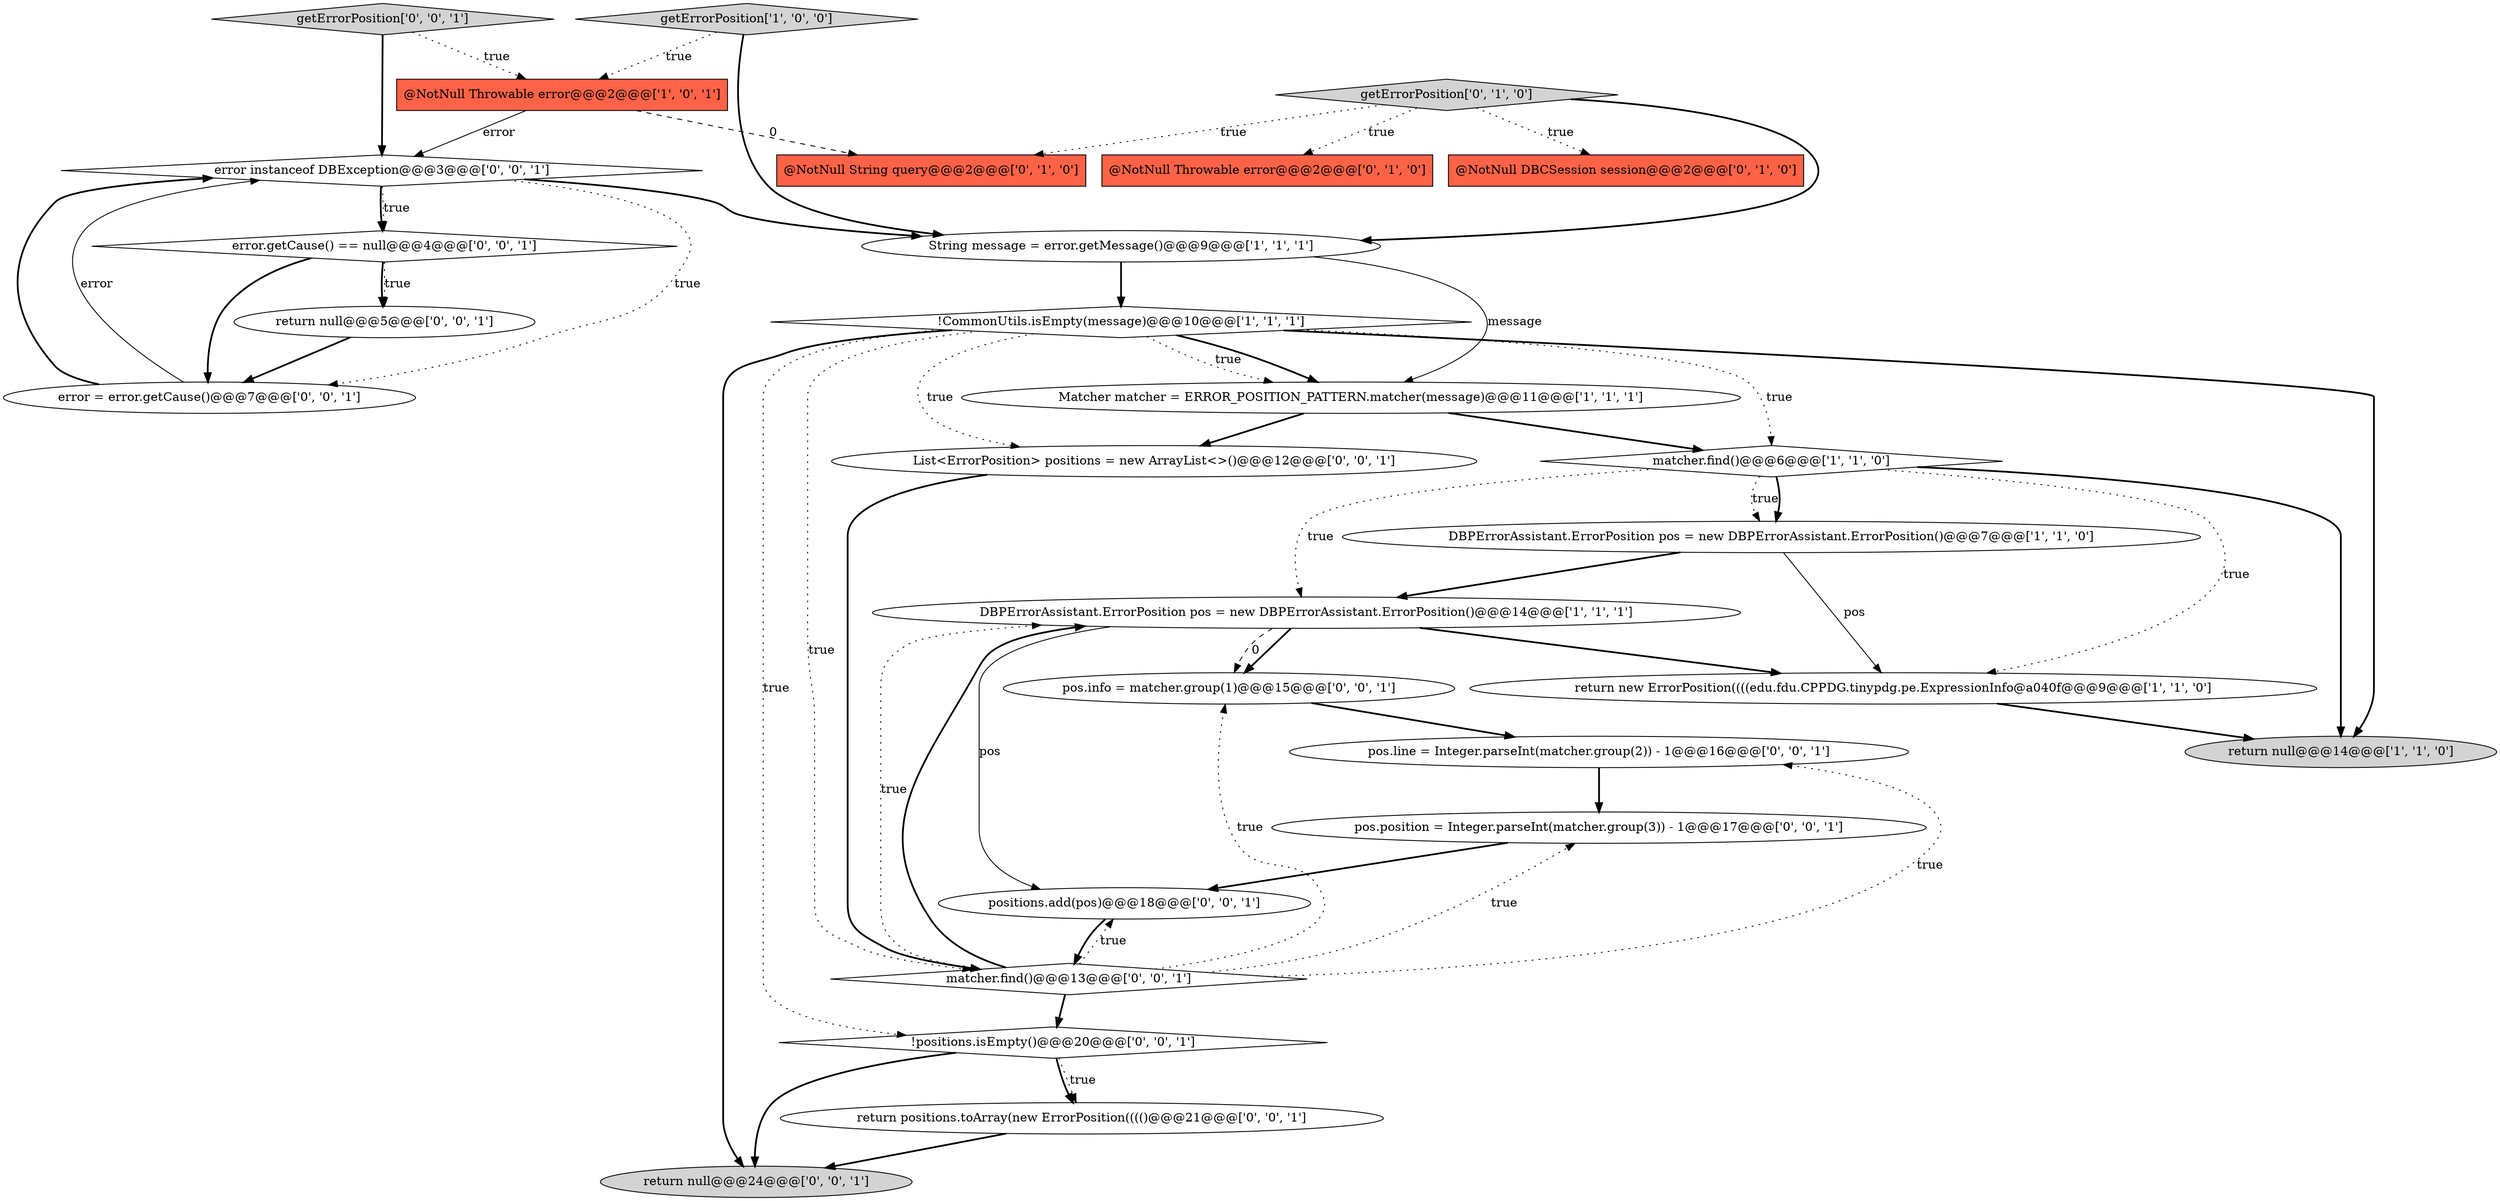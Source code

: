 digraph {
9 [style = filled, label = "return new ErrorPosition((((edu.fdu.CPPDG.tinypdg.pe.ExpressionInfo@a040f@@@9@@@['1', '1', '0']", fillcolor = white, shape = ellipse image = "AAA0AAABBB1BBB"];
21 [style = filled, label = "pos.info = matcher.group(1)@@@15@@@['0', '0', '1']", fillcolor = white, shape = ellipse image = "AAA0AAABBB3BBB"];
25 [style = filled, label = "getErrorPosition['0', '0', '1']", fillcolor = lightgray, shape = diamond image = "AAA0AAABBB3BBB"];
14 [style = filled, label = "return positions.toArray(new ErrorPosition(((()@@@21@@@['0', '0', '1']", fillcolor = white, shape = ellipse image = "AAA0AAABBB3BBB"];
8 [style = filled, label = "String message = error.getMessage()@@@9@@@['1', '1', '1']", fillcolor = white, shape = ellipse image = "AAA0AAABBB1BBB"];
0 [style = filled, label = "getErrorPosition['1', '0', '0']", fillcolor = lightgray, shape = diamond image = "AAA0AAABBB1BBB"];
23 [style = filled, label = "error instanceof DBException@@@3@@@['0', '0', '1']", fillcolor = white, shape = diamond image = "AAA0AAABBB3BBB"];
10 [style = filled, label = "@NotNull Throwable error@@@2@@@['0', '1', '0']", fillcolor = tomato, shape = box image = "AAA0AAABBB2BBB"];
4 [style = filled, label = "DBPErrorAssistant.ErrorPosition pos = new DBPErrorAssistant.ErrorPosition()@@@7@@@['1', '1', '0']", fillcolor = white, shape = ellipse image = "AAA0AAABBB1BBB"];
19 [style = filled, label = "matcher.find()@@@13@@@['0', '0', '1']", fillcolor = white, shape = diamond image = "AAA0AAABBB3BBB"];
16 [style = filled, label = "error = error.getCause()@@@7@@@['0', '0', '1']", fillcolor = white, shape = ellipse image = "AAA0AAABBB3BBB"];
11 [style = filled, label = "@NotNull DBCSession session@@@2@@@['0', '1', '0']", fillcolor = tomato, shape = box image = "AAA0AAABBB2BBB"];
3 [style = filled, label = "matcher.find()@@@6@@@['1', '1', '0']", fillcolor = white, shape = diamond image = "AAA0AAABBB1BBB"];
5 [style = filled, label = "@NotNull Throwable error@@@2@@@['1', '0', '1']", fillcolor = tomato, shape = box image = "AAA0AAABBB1BBB"];
2 [style = filled, label = "return null@@@14@@@['1', '1', '0']", fillcolor = lightgray, shape = ellipse image = "AAA0AAABBB1BBB"];
20 [style = filled, label = "pos.line = Integer.parseInt(matcher.group(2)) - 1@@@16@@@['0', '0', '1']", fillcolor = white, shape = ellipse image = "AAA0AAABBB3BBB"];
6 [style = filled, label = "!CommonUtils.isEmpty(message)@@@10@@@['1', '1', '1']", fillcolor = white, shape = diamond image = "AAA0AAABBB1BBB"];
18 [style = filled, label = "positions.add(pos)@@@18@@@['0', '0', '1']", fillcolor = white, shape = ellipse image = "AAA0AAABBB3BBB"];
26 [style = filled, label = "return null@@@5@@@['0', '0', '1']", fillcolor = white, shape = ellipse image = "AAA0AAABBB3BBB"];
24 [style = filled, label = "List<ErrorPosition> positions = new ArrayList<>()@@@12@@@['0', '0', '1']", fillcolor = white, shape = ellipse image = "AAA0AAABBB3BBB"];
27 [style = filled, label = "pos.position = Integer.parseInt(matcher.group(3)) - 1@@@17@@@['0', '0', '1']", fillcolor = white, shape = ellipse image = "AAA0AAABBB3BBB"];
1 [style = filled, label = "Matcher matcher = ERROR_POSITION_PATTERN.matcher(message)@@@11@@@['1', '1', '1']", fillcolor = white, shape = ellipse image = "AAA0AAABBB1BBB"];
13 [style = filled, label = "getErrorPosition['0', '1', '0']", fillcolor = lightgray, shape = diamond image = "AAA0AAABBB2BBB"];
22 [style = filled, label = "return null@@@24@@@['0', '0', '1']", fillcolor = lightgray, shape = ellipse image = "AAA0AAABBB3BBB"];
7 [style = filled, label = "DBPErrorAssistant.ErrorPosition pos = new DBPErrorAssistant.ErrorPosition()@@@14@@@['1', '1', '1']", fillcolor = white, shape = ellipse image = "AAA0AAABBB1BBB"];
12 [style = filled, label = "@NotNull String query@@@2@@@['0', '1', '0']", fillcolor = tomato, shape = box image = "AAA1AAABBB2BBB"];
17 [style = filled, label = "error.getCause() == null@@@4@@@['0', '0', '1']", fillcolor = white, shape = diamond image = "AAA0AAABBB3BBB"];
15 [style = filled, label = "!positions.isEmpty()@@@20@@@['0', '0', '1']", fillcolor = white, shape = diamond image = "AAA0AAABBB3BBB"];
25->23 [style = bold, label=""];
19->21 [style = dotted, label="true"];
20->27 [style = bold, label=""];
8->1 [style = solid, label="message"];
17->26 [style = bold, label=""];
4->7 [style = bold, label=""];
26->16 [style = bold, label=""];
3->2 [style = bold, label=""];
5->23 [style = solid, label="error"];
7->9 [style = bold, label=""];
7->18 [style = solid, label="pos"];
6->19 [style = dotted, label="true"];
13->11 [style = dotted, label="true"];
9->2 [style = bold, label=""];
19->15 [style = bold, label=""];
6->1 [style = dotted, label="true"];
13->10 [style = dotted, label="true"];
15->22 [style = bold, label=""];
0->8 [style = bold, label=""];
8->6 [style = bold, label=""];
6->22 [style = bold, label=""];
1->24 [style = bold, label=""];
7->21 [style = bold, label=""];
19->7 [style = dotted, label="true"];
6->2 [style = bold, label=""];
19->20 [style = dotted, label="true"];
19->18 [style = dotted, label="true"];
0->5 [style = dotted, label="true"];
7->21 [style = dashed, label="0"];
1->3 [style = bold, label=""];
21->20 [style = bold, label=""];
16->23 [style = bold, label=""];
6->24 [style = dotted, label="true"];
23->17 [style = dotted, label="true"];
18->19 [style = bold, label=""];
15->14 [style = bold, label=""];
3->4 [style = dotted, label="true"];
23->8 [style = bold, label=""];
5->12 [style = dashed, label="0"];
6->3 [style = dotted, label="true"];
27->18 [style = bold, label=""];
4->9 [style = solid, label="pos"];
24->19 [style = bold, label=""];
13->8 [style = bold, label=""];
19->7 [style = bold, label=""];
3->7 [style = dotted, label="true"];
17->26 [style = dotted, label="true"];
15->14 [style = dotted, label="true"];
25->5 [style = dotted, label="true"];
23->17 [style = bold, label=""];
3->9 [style = dotted, label="true"];
17->16 [style = bold, label=""];
13->12 [style = dotted, label="true"];
6->1 [style = bold, label=""];
23->16 [style = dotted, label="true"];
19->27 [style = dotted, label="true"];
3->4 [style = bold, label=""];
16->23 [style = solid, label="error"];
6->15 [style = dotted, label="true"];
14->22 [style = bold, label=""];
}
